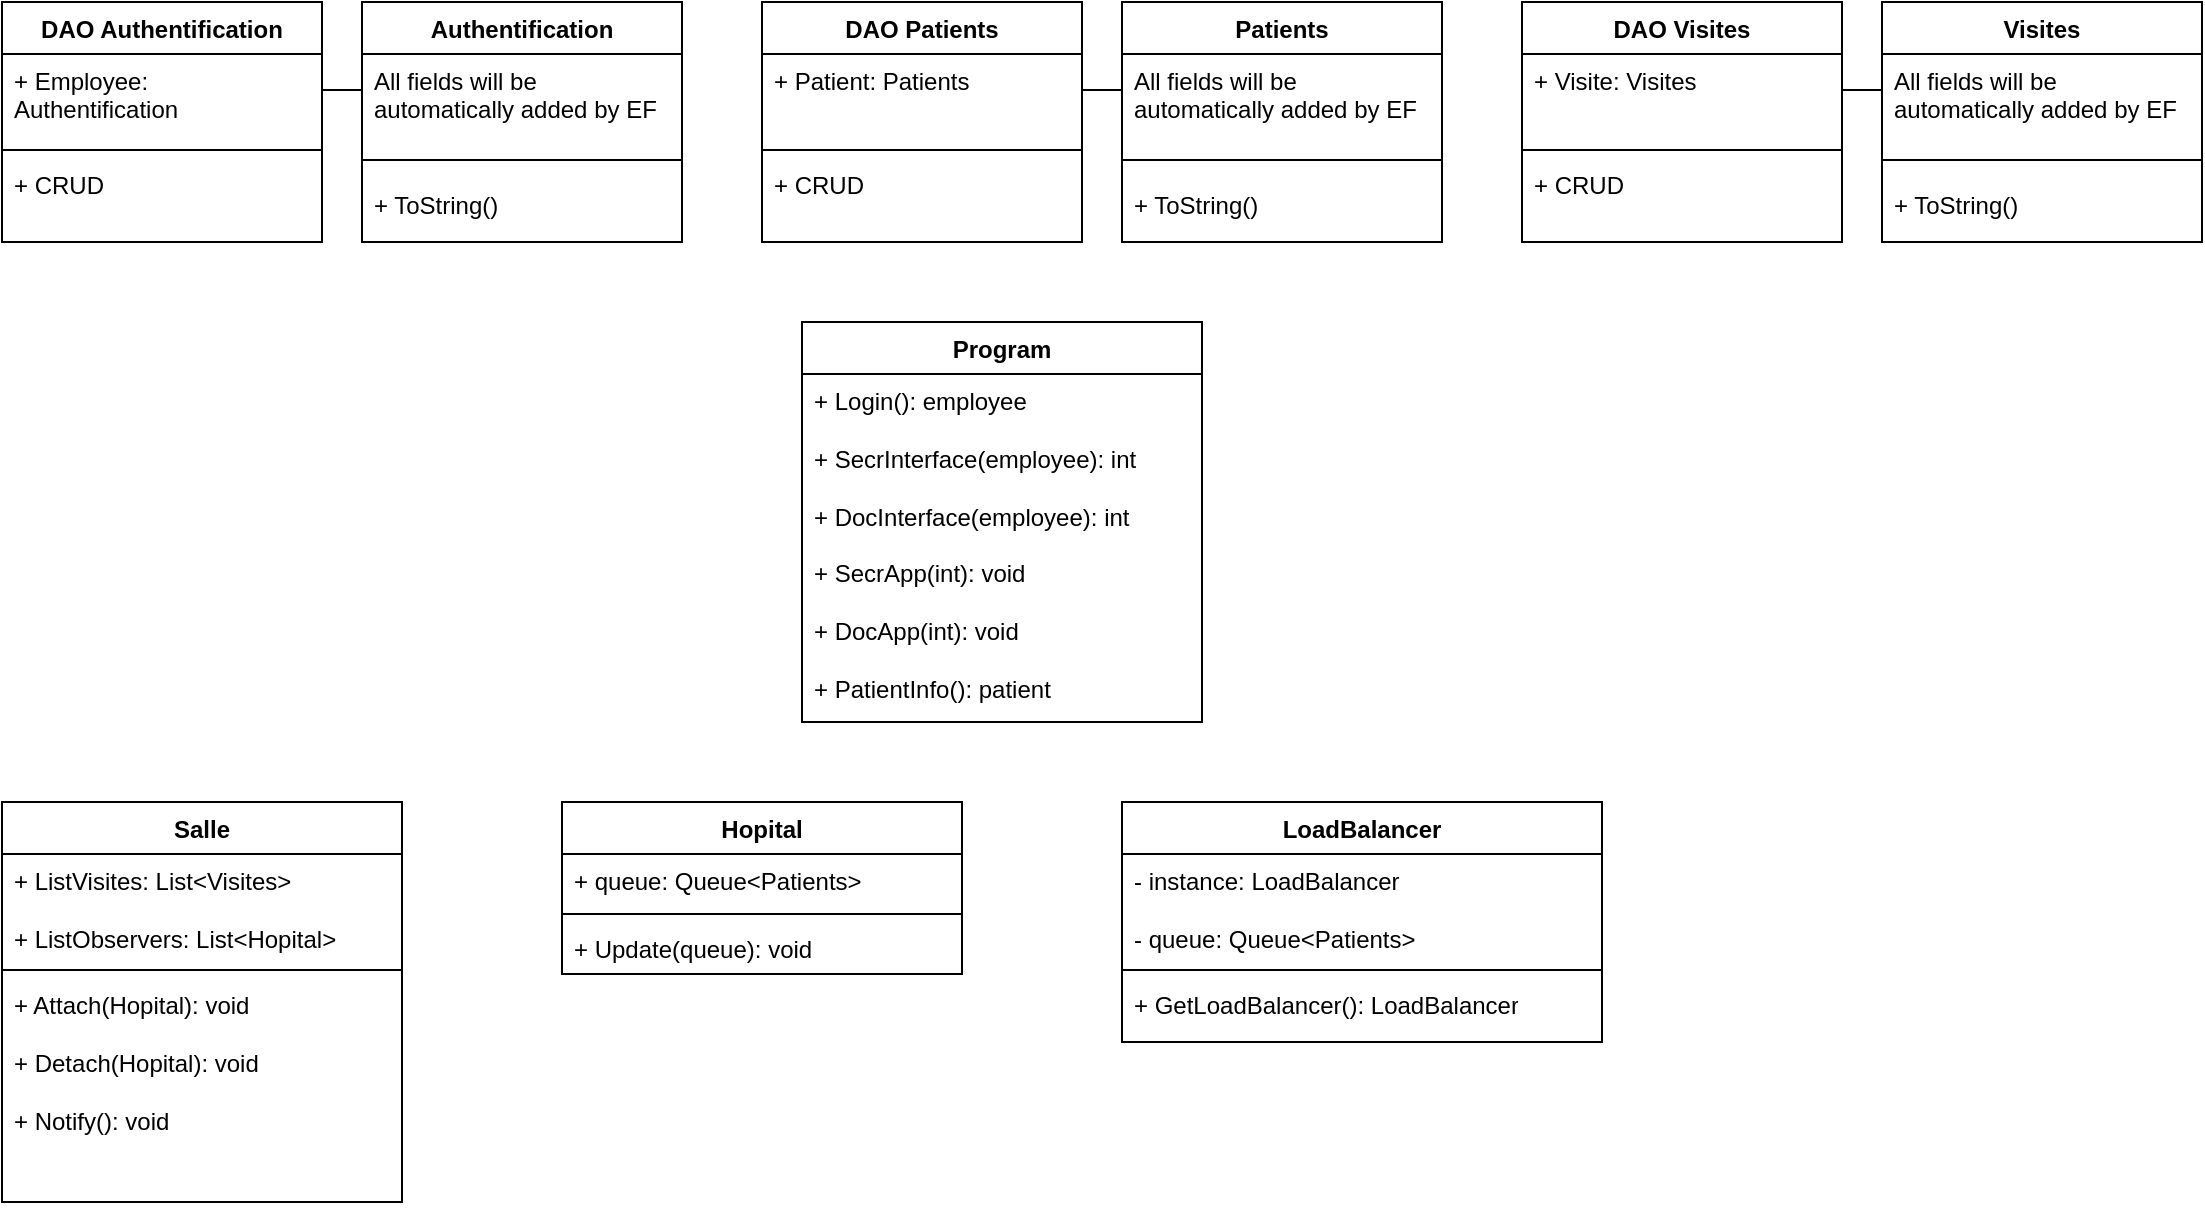 <mxfile version="21.6.5" type="github">
  <diagram name="Page-1" id="2J_7a3xgTHMmJyV9-Q0-">
    <mxGraphModel dx="1050" dy="534" grid="1" gridSize="10" guides="1" tooltips="1" connect="1" arrows="1" fold="1" page="1" pageScale="1" pageWidth="1169" pageHeight="827" math="0" shadow="0">
      <root>
        <mxCell id="0" />
        <mxCell id="1" parent="0" />
        <mxCell id="96zS_yrBO5pZcuRgu4h7-1" value="Authentification" style="swimlane;fontStyle=1;align=center;verticalAlign=top;childLayout=stackLayout;horizontal=1;startSize=26;horizontalStack=0;resizeParent=1;resizeParentMax=0;resizeLast=0;collapsible=1;marginBottom=0;whiteSpace=wrap;html=1;" vertex="1" parent="1">
          <mxGeometry x="220" y="40" width="160" height="120" as="geometry" />
        </mxCell>
        <mxCell id="96zS_yrBO5pZcuRgu4h7-2" value="All fields will be automatically added by EF" style="text;strokeColor=none;fillColor=none;align=left;verticalAlign=top;spacingLeft=4;spacingRight=4;overflow=hidden;rotatable=0;points=[[0,0.5],[1,0.5]];portConstraint=eastwest;whiteSpace=wrap;html=1;" vertex="1" parent="96zS_yrBO5pZcuRgu4h7-1">
          <mxGeometry y="26" width="160" height="44" as="geometry" />
        </mxCell>
        <mxCell id="96zS_yrBO5pZcuRgu4h7-3" value="" style="line;strokeWidth=1;fillColor=none;align=left;verticalAlign=middle;spacingTop=-1;spacingLeft=3;spacingRight=3;rotatable=0;labelPosition=right;points=[];portConstraint=eastwest;strokeColor=inherit;" vertex="1" parent="96zS_yrBO5pZcuRgu4h7-1">
          <mxGeometry y="70" width="160" height="18" as="geometry" />
        </mxCell>
        <mxCell id="96zS_yrBO5pZcuRgu4h7-4" value="+ ToString()" style="text;strokeColor=none;fillColor=none;align=left;verticalAlign=top;spacingLeft=4;spacingRight=4;overflow=hidden;rotatable=0;points=[[0,0.5],[1,0.5]];portConstraint=eastwest;whiteSpace=wrap;html=1;" vertex="1" parent="96zS_yrBO5pZcuRgu4h7-1">
          <mxGeometry y="88" width="160" height="32" as="geometry" />
        </mxCell>
        <mxCell id="96zS_yrBO5pZcuRgu4h7-9" value="DAO Authentification" style="swimlane;fontStyle=1;align=center;verticalAlign=top;childLayout=stackLayout;horizontal=1;startSize=26;horizontalStack=0;resizeParent=1;resizeParentMax=0;resizeLast=0;collapsible=1;marginBottom=0;whiteSpace=wrap;html=1;" vertex="1" parent="1">
          <mxGeometry x="40" y="40" width="160" height="120" as="geometry" />
        </mxCell>
        <mxCell id="96zS_yrBO5pZcuRgu4h7-10" value="+ Employee: Authentification" style="text;strokeColor=none;fillColor=none;align=left;verticalAlign=top;spacingLeft=4;spacingRight=4;overflow=hidden;rotatable=0;points=[[0,0.5],[1,0.5]];portConstraint=eastwest;whiteSpace=wrap;html=1;" vertex="1" parent="96zS_yrBO5pZcuRgu4h7-9">
          <mxGeometry y="26" width="160" height="44" as="geometry" />
        </mxCell>
        <mxCell id="96zS_yrBO5pZcuRgu4h7-11" value="" style="line;strokeWidth=1;fillColor=none;align=left;verticalAlign=middle;spacingTop=-1;spacingLeft=3;spacingRight=3;rotatable=0;labelPosition=right;points=[];portConstraint=eastwest;strokeColor=inherit;" vertex="1" parent="96zS_yrBO5pZcuRgu4h7-9">
          <mxGeometry y="70" width="160" height="8" as="geometry" />
        </mxCell>
        <mxCell id="96zS_yrBO5pZcuRgu4h7-12" value="+ CRUD" style="text;strokeColor=none;fillColor=none;align=left;verticalAlign=top;spacingLeft=4;spacingRight=4;overflow=hidden;rotatable=0;points=[[0,0.5],[1,0.5]];portConstraint=eastwest;whiteSpace=wrap;html=1;" vertex="1" parent="96zS_yrBO5pZcuRgu4h7-9">
          <mxGeometry y="78" width="160" height="42" as="geometry" />
        </mxCell>
        <mxCell id="96zS_yrBO5pZcuRgu4h7-13" value="Patients" style="swimlane;fontStyle=1;align=center;verticalAlign=top;childLayout=stackLayout;horizontal=1;startSize=26;horizontalStack=0;resizeParent=1;resizeParentMax=0;resizeLast=0;collapsible=1;marginBottom=0;whiteSpace=wrap;html=1;" vertex="1" parent="1">
          <mxGeometry x="600" y="40" width="160" height="120" as="geometry" />
        </mxCell>
        <mxCell id="96zS_yrBO5pZcuRgu4h7-14" value="All fields will be automatically added by EF" style="text;strokeColor=none;fillColor=none;align=left;verticalAlign=top;spacingLeft=4;spacingRight=4;overflow=hidden;rotatable=0;points=[[0,0.5],[1,0.5]];portConstraint=eastwest;whiteSpace=wrap;html=1;" vertex="1" parent="96zS_yrBO5pZcuRgu4h7-13">
          <mxGeometry y="26" width="160" height="44" as="geometry" />
        </mxCell>
        <mxCell id="96zS_yrBO5pZcuRgu4h7-15" value="" style="line;strokeWidth=1;fillColor=none;align=left;verticalAlign=middle;spacingTop=-1;spacingLeft=3;spacingRight=3;rotatable=0;labelPosition=right;points=[];portConstraint=eastwest;strokeColor=inherit;" vertex="1" parent="96zS_yrBO5pZcuRgu4h7-13">
          <mxGeometry y="70" width="160" height="18" as="geometry" />
        </mxCell>
        <mxCell id="96zS_yrBO5pZcuRgu4h7-16" value="+ ToString()" style="text;strokeColor=none;fillColor=none;align=left;verticalAlign=top;spacingLeft=4;spacingRight=4;overflow=hidden;rotatable=0;points=[[0,0.5],[1,0.5]];portConstraint=eastwest;whiteSpace=wrap;html=1;" vertex="1" parent="96zS_yrBO5pZcuRgu4h7-13">
          <mxGeometry y="88" width="160" height="32" as="geometry" />
        </mxCell>
        <mxCell id="96zS_yrBO5pZcuRgu4h7-17" value="DAO Patients" style="swimlane;fontStyle=1;align=center;verticalAlign=top;childLayout=stackLayout;horizontal=1;startSize=26;horizontalStack=0;resizeParent=1;resizeParentMax=0;resizeLast=0;collapsible=1;marginBottom=0;whiteSpace=wrap;html=1;" vertex="1" parent="1">
          <mxGeometry x="420" y="40" width="160" height="120" as="geometry" />
        </mxCell>
        <mxCell id="96zS_yrBO5pZcuRgu4h7-18" value="+ Patient: Patients" style="text;strokeColor=none;fillColor=none;align=left;verticalAlign=top;spacingLeft=4;spacingRight=4;overflow=hidden;rotatable=0;points=[[0,0.5],[1,0.5]];portConstraint=eastwest;whiteSpace=wrap;html=1;" vertex="1" parent="96zS_yrBO5pZcuRgu4h7-17">
          <mxGeometry y="26" width="160" height="44" as="geometry" />
        </mxCell>
        <mxCell id="96zS_yrBO5pZcuRgu4h7-19" value="" style="line;strokeWidth=1;fillColor=none;align=left;verticalAlign=middle;spacingTop=-1;spacingLeft=3;spacingRight=3;rotatable=0;labelPosition=right;points=[];portConstraint=eastwest;strokeColor=inherit;" vertex="1" parent="96zS_yrBO5pZcuRgu4h7-17">
          <mxGeometry y="70" width="160" height="8" as="geometry" />
        </mxCell>
        <mxCell id="96zS_yrBO5pZcuRgu4h7-20" value="+ CRUD" style="text;strokeColor=none;fillColor=none;align=left;verticalAlign=top;spacingLeft=4;spacingRight=4;overflow=hidden;rotatable=0;points=[[0,0.5],[1,0.5]];portConstraint=eastwest;whiteSpace=wrap;html=1;" vertex="1" parent="96zS_yrBO5pZcuRgu4h7-17">
          <mxGeometry y="78" width="160" height="42" as="geometry" />
        </mxCell>
        <mxCell id="96zS_yrBO5pZcuRgu4h7-21" value="Visites" style="swimlane;fontStyle=1;align=center;verticalAlign=top;childLayout=stackLayout;horizontal=1;startSize=26;horizontalStack=0;resizeParent=1;resizeParentMax=0;resizeLast=0;collapsible=1;marginBottom=0;whiteSpace=wrap;html=1;" vertex="1" parent="1">
          <mxGeometry x="980" y="40" width="160" height="120" as="geometry" />
        </mxCell>
        <mxCell id="96zS_yrBO5pZcuRgu4h7-22" value="All fields will be automatically added by EF" style="text;strokeColor=none;fillColor=none;align=left;verticalAlign=top;spacingLeft=4;spacingRight=4;overflow=hidden;rotatable=0;points=[[0,0.5],[1,0.5]];portConstraint=eastwest;whiteSpace=wrap;html=1;" vertex="1" parent="96zS_yrBO5pZcuRgu4h7-21">
          <mxGeometry y="26" width="160" height="44" as="geometry" />
        </mxCell>
        <mxCell id="96zS_yrBO5pZcuRgu4h7-23" value="" style="line;strokeWidth=1;fillColor=none;align=left;verticalAlign=middle;spacingTop=-1;spacingLeft=3;spacingRight=3;rotatable=0;labelPosition=right;points=[];portConstraint=eastwest;strokeColor=inherit;" vertex="1" parent="96zS_yrBO5pZcuRgu4h7-21">
          <mxGeometry y="70" width="160" height="18" as="geometry" />
        </mxCell>
        <mxCell id="96zS_yrBO5pZcuRgu4h7-24" value="+ ToString()" style="text;strokeColor=none;fillColor=none;align=left;verticalAlign=top;spacingLeft=4;spacingRight=4;overflow=hidden;rotatable=0;points=[[0,0.5],[1,0.5]];portConstraint=eastwest;whiteSpace=wrap;html=1;" vertex="1" parent="96zS_yrBO5pZcuRgu4h7-21">
          <mxGeometry y="88" width="160" height="32" as="geometry" />
        </mxCell>
        <mxCell id="96zS_yrBO5pZcuRgu4h7-25" value="DAO Visites" style="swimlane;fontStyle=1;align=center;verticalAlign=top;childLayout=stackLayout;horizontal=1;startSize=26;horizontalStack=0;resizeParent=1;resizeParentMax=0;resizeLast=0;collapsible=1;marginBottom=0;whiteSpace=wrap;html=1;" vertex="1" parent="1">
          <mxGeometry x="800" y="40" width="160" height="120" as="geometry" />
        </mxCell>
        <mxCell id="96zS_yrBO5pZcuRgu4h7-26" value="+ Visite: Visites" style="text;strokeColor=none;fillColor=none;align=left;verticalAlign=top;spacingLeft=4;spacingRight=4;overflow=hidden;rotatable=0;points=[[0,0.5],[1,0.5]];portConstraint=eastwest;whiteSpace=wrap;html=1;" vertex="1" parent="96zS_yrBO5pZcuRgu4h7-25">
          <mxGeometry y="26" width="160" height="44" as="geometry" />
        </mxCell>
        <mxCell id="96zS_yrBO5pZcuRgu4h7-27" value="" style="line;strokeWidth=1;fillColor=none;align=left;verticalAlign=middle;spacingTop=-1;spacingLeft=3;spacingRight=3;rotatable=0;labelPosition=right;points=[];portConstraint=eastwest;strokeColor=inherit;" vertex="1" parent="96zS_yrBO5pZcuRgu4h7-25">
          <mxGeometry y="70" width="160" height="8" as="geometry" />
        </mxCell>
        <mxCell id="96zS_yrBO5pZcuRgu4h7-28" value="+ CRUD" style="text;strokeColor=none;fillColor=none;align=left;verticalAlign=top;spacingLeft=4;spacingRight=4;overflow=hidden;rotatable=0;points=[[0,0.5],[1,0.5]];portConstraint=eastwest;whiteSpace=wrap;html=1;" vertex="1" parent="96zS_yrBO5pZcuRgu4h7-25">
          <mxGeometry y="78" width="160" height="42" as="geometry" />
        </mxCell>
        <mxCell id="96zS_yrBO5pZcuRgu4h7-29" value="" style="line;strokeWidth=1;fillColor=none;align=left;verticalAlign=middle;spacingTop=-1;spacingLeft=3;spacingRight=3;rotatable=0;labelPosition=right;points=[];portConstraint=eastwest;strokeColor=inherit;" vertex="1" parent="1">
          <mxGeometry x="580" y="80" width="20" height="8" as="geometry" />
        </mxCell>
        <mxCell id="96zS_yrBO5pZcuRgu4h7-30" value="" style="line;strokeWidth=1;fillColor=none;align=left;verticalAlign=middle;spacingTop=-1;spacingLeft=3;spacingRight=3;rotatable=0;labelPosition=right;points=[];portConstraint=eastwest;strokeColor=inherit;" vertex="1" parent="1">
          <mxGeometry x="960" y="80" width="20" height="8" as="geometry" />
        </mxCell>
        <mxCell id="96zS_yrBO5pZcuRgu4h7-31" value="" style="line;strokeWidth=1;fillColor=none;align=left;verticalAlign=middle;spacingTop=-1;spacingLeft=3;spacingRight=3;rotatable=0;labelPosition=right;points=[];portConstraint=eastwest;strokeColor=inherit;" vertex="1" parent="1">
          <mxGeometry x="200" y="80" width="20" height="8" as="geometry" />
        </mxCell>
        <mxCell id="96zS_yrBO5pZcuRgu4h7-32" value="Program" style="swimlane;fontStyle=1;align=center;verticalAlign=top;childLayout=stackLayout;horizontal=1;startSize=26;horizontalStack=0;resizeParent=1;resizeParentMax=0;resizeLast=0;collapsible=1;marginBottom=0;whiteSpace=wrap;html=1;" vertex="1" parent="1">
          <mxGeometry x="440" y="200" width="200" height="200" as="geometry" />
        </mxCell>
        <mxCell id="96zS_yrBO5pZcuRgu4h7-35" value="+ Login(): employee&lt;br&gt;&lt;br&gt;+ SecrInterface(employee): int&lt;br&gt;&lt;br&gt;+ DocInterface(employee): int&lt;br&gt;&lt;br&gt;+ SecrApp(int): void&lt;br&gt;&lt;br&gt;+ DocApp(int): void&lt;br&gt;&lt;br&gt;+ PatientInfo(): patient" style="text;strokeColor=none;fillColor=none;align=left;verticalAlign=top;spacingLeft=4;spacingRight=4;overflow=hidden;rotatable=0;points=[[0,0.5],[1,0.5]];portConstraint=eastwest;whiteSpace=wrap;html=1;" vertex="1" parent="96zS_yrBO5pZcuRgu4h7-32">
          <mxGeometry y="26" width="200" height="174" as="geometry" />
        </mxCell>
        <mxCell id="96zS_yrBO5pZcuRgu4h7-36" value="Salle" style="swimlane;fontStyle=1;align=center;verticalAlign=top;childLayout=stackLayout;horizontal=1;startSize=26;horizontalStack=0;resizeParent=1;resizeParentMax=0;resizeLast=0;collapsible=1;marginBottom=0;whiteSpace=wrap;html=1;" vertex="1" parent="1">
          <mxGeometry x="40" y="440" width="200" height="200" as="geometry" />
        </mxCell>
        <mxCell id="96zS_yrBO5pZcuRgu4h7-37" value="+ ListVisites: List&amp;lt;Visites&amp;gt;&lt;br&gt;&lt;br&gt;+ ListObservers: List&amp;lt;Hopital&amp;gt;" style="text;strokeColor=none;fillColor=none;align=left;verticalAlign=top;spacingLeft=4;spacingRight=4;overflow=hidden;rotatable=0;points=[[0,0.5],[1,0.5]];portConstraint=eastwest;whiteSpace=wrap;html=1;" vertex="1" parent="96zS_yrBO5pZcuRgu4h7-36">
          <mxGeometry y="26" width="200" height="54" as="geometry" />
        </mxCell>
        <mxCell id="96zS_yrBO5pZcuRgu4h7-38" value="" style="line;strokeWidth=1;fillColor=none;align=left;verticalAlign=middle;spacingTop=-1;spacingLeft=3;spacingRight=3;rotatable=0;labelPosition=right;points=[];portConstraint=eastwest;strokeColor=inherit;" vertex="1" parent="96zS_yrBO5pZcuRgu4h7-36">
          <mxGeometry y="80" width="200" height="8" as="geometry" />
        </mxCell>
        <mxCell id="96zS_yrBO5pZcuRgu4h7-39" value="+ Attach(Hopital): void&lt;br&gt;&lt;br&gt;+ Detach(Hopital): void&lt;br&gt;&lt;br&gt;+ Notify(): void" style="text;strokeColor=none;fillColor=none;align=left;verticalAlign=top;spacingLeft=4;spacingRight=4;overflow=hidden;rotatable=0;points=[[0,0.5],[1,0.5]];portConstraint=eastwest;whiteSpace=wrap;html=1;" vertex="1" parent="96zS_yrBO5pZcuRgu4h7-36">
          <mxGeometry y="88" width="200" height="112" as="geometry" />
        </mxCell>
        <mxCell id="96zS_yrBO5pZcuRgu4h7-40" value="Hopital" style="swimlane;fontStyle=1;align=center;verticalAlign=top;childLayout=stackLayout;horizontal=1;startSize=26;horizontalStack=0;resizeParent=1;resizeParentMax=0;resizeLast=0;collapsible=1;marginBottom=0;whiteSpace=wrap;html=1;" vertex="1" parent="1">
          <mxGeometry x="320" y="440" width="200" height="86" as="geometry" />
        </mxCell>
        <mxCell id="96zS_yrBO5pZcuRgu4h7-41" value="+ queue: Queue&amp;lt;Patients&amp;gt;" style="text;strokeColor=none;fillColor=none;align=left;verticalAlign=top;spacingLeft=4;spacingRight=4;overflow=hidden;rotatable=0;points=[[0,0.5],[1,0.5]];portConstraint=eastwest;whiteSpace=wrap;html=1;" vertex="1" parent="96zS_yrBO5pZcuRgu4h7-40">
          <mxGeometry y="26" width="200" height="26" as="geometry" />
        </mxCell>
        <mxCell id="96zS_yrBO5pZcuRgu4h7-42" value="" style="line;strokeWidth=1;fillColor=none;align=left;verticalAlign=middle;spacingTop=-1;spacingLeft=3;spacingRight=3;rotatable=0;labelPosition=right;points=[];portConstraint=eastwest;strokeColor=inherit;" vertex="1" parent="96zS_yrBO5pZcuRgu4h7-40">
          <mxGeometry y="52" width="200" height="8" as="geometry" />
        </mxCell>
        <mxCell id="96zS_yrBO5pZcuRgu4h7-43" value="+ Update(queue): void" style="text;strokeColor=none;fillColor=none;align=left;verticalAlign=top;spacingLeft=4;spacingRight=4;overflow=hidden;rotatable=0;points=[[0,0.5],[1,0.5]];portConstraint=eastwest;whiteSpace=wrap;html=1;" vertex="1" parent="96zS_yrBO5pZcuRgu4h7-40">
          <mxGeometry y="60" width="200" height="26" as="geometry" />
        </mxCell>
        <mxCell id="96zS_yrBO5pZcuRgu4h7-44" value="LoadBalancer" style="swimlane;fontStyle=1;align=center;verticalAlign=top;childLayout=stackLayout;horizontal=1;startSize=26;horizontalStack=0;resizeParent=1;resizeParentMax=0;resizeLast=0;collapsible=1;marginBottom=0;whiteSpace=wrap;html=1;" vertex="1" parent="1">
          <mxGeometry x="600" y="440" width="240" height="120" as="geometry" />
        </mxCell>
        <mxCell id="96zS_yrBO5pZcuRgu4h7-45" value="- instance: LoadBalancer&lt;br&gt;&lt;br&gt;- queue: Queue&amp;lt;Patients&amp;gt;" style="text;strokeColor=none;fillColor=none;align=left;verticalAlign=top;spacingLeft=4;spacingRight=4;overflow=hidden;rotatable=0;points=[[0,0.5],[1,0.5]];portConstraint=eastwest;whiteSpace=wrap;html=1;" vertex="1" parent="96zS_yrBO5pZcuRgu4h7-44">
          <mxGeometry y="26" width="240" height="54" as="geometry" />
        </mxCell>
        <mxCell id="96zS_yrBO5pZcuRgu4h7-46" value="" style="line;strokeWidth=1;fillColor=none;align=left;verticalAlign=middle;spacingTop=-1;spacingLeft=3;spacingRight=3;rotatable=0;labelPosition=right;points=[];portConstraint=eastwest;strokeColor=inherit;" vertex="1" parent="96zS_yrBO5pZcuRgu4h7-44">
          <mxGeometry y="80" width="240" height="8" as="geometry" />
        </mxCell>
        <mxCell id="96zS_yrBO5pZcuRgu4h7-47" value="+ GetLoadBalancer(): LoadBalancer" style="text;strokeColor=none;fillColor=none;align=left;verticalAlign=top;spacingLeft=4;spacingRight=4;overflow=hidden;rotatable=0;points=[[0,0.5],[1,0.5]];portConstraint=eastwest;whiteSpace=wrap;html=1;" vertex="1" parent="96zS_yrBO5pZcuRgu4h7-44">
          <mxGeometry y="88" width="240" height="32" as="geometry" />
        </mxCell>
      </root>
    </mxGraphModel>
  </diagram>
</mxfile>
